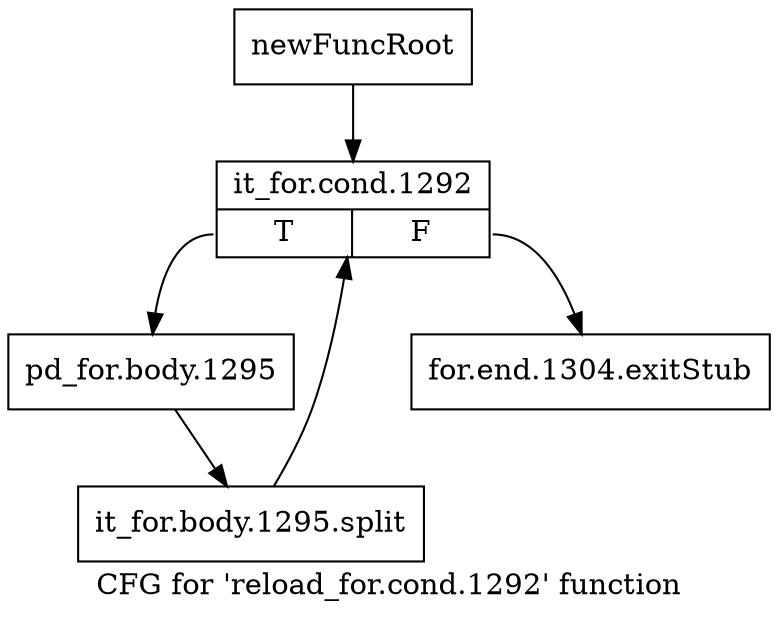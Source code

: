 digraph "CFG for 'reload_for.cond.1292' function" {
	label="CFG for 'reload_for.cond.1292' function";

	Node0xbd86520 [shape=record,label="{newFuncRoot}"];
	Node0xbd86520 -> Node0xbd86990;
	Node0xbd86570 [shape=record,label="{for.end.1304.exitStub}"];
	Node0xbd86990 [shape=record,label="{it_for.cond.1292|{<s0>T|<s1>F}}"];
	Node0xbd86990:s0 -> Node0xbd869e0;
	Node0xbd86990:s1 -> Node0xbd86570;
	Node0xbd869e0 [shape=record,label="{pd_for.body.1295}"];
	Node0xbd869e0 -> Node0xf986f80;
	Node0xf986f80 [shape=record,label="{it_for.body.1295.split}"];
	Node0xf986f80 -> Node0xbd86990;
}

